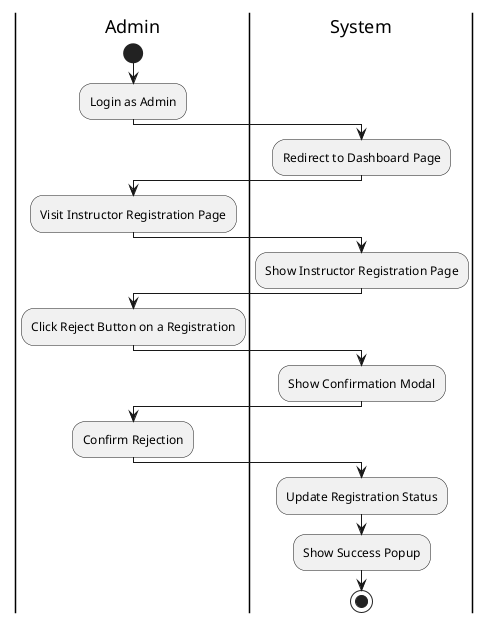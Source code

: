 @startuml RejectInstructorRegistration
|Admin|
start
:Login as Admin;
|System|
:Redirect to Dashboard Page;
|Admin|
:Visit Instructor Registration Page;
|System|
:Show Instructor Registration Page;
|Admin|
:Click Reject Button on a Registration;
|System|
:Show Confirmation Modal;
|Admin|
:Confirm Rejection;
|System|
:Update Registration Status;
:Show Success Popup;
stop
@enduml
